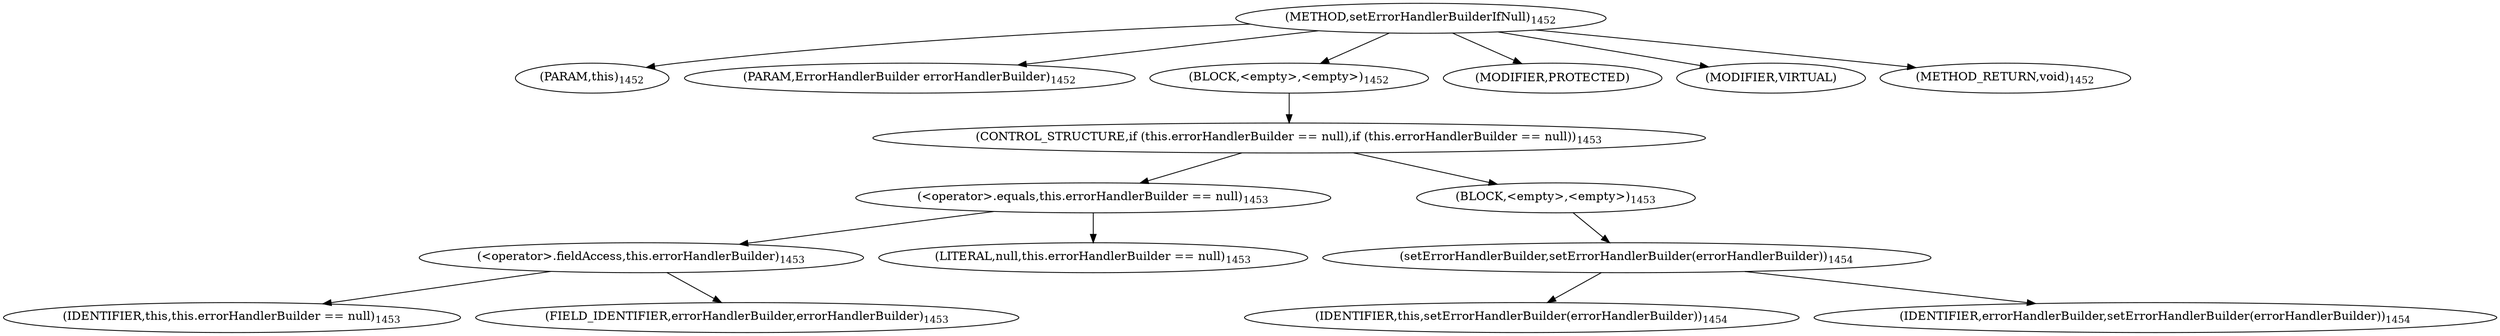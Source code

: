 digraph "setErrorHandlerBuilderIfNull" {  
"2682" [label = <(METHOD,setErrorHandlerBuilderIfNull)<SUB>1452</SUB>> ]
"412" [label = <(PARAM,this)<SUB>1452</SUB>> ]
"2683" [label = <(PARAM,ErrorHandlerBuilder errorHandlerBuilder)<SUB>1452</SUB>> ]
"2684" [label = <(BLOCK,&lt;empty&gt;,&lt;empty&gt;)<SUB>1452</SUB>> ]
"2685" [label = <(CONTROL_STRUCTURE,if (this.errorHandlerBuilder == null),if (this.errorHandlerBuilder == null))<SUB>1453</SUB>> ]
"2686" [label = <(&lt;operator&gt;.equals,this.errorHandlerBuilder == null)<SUB>1453</SUB>> ]
"2687" [label = <(&lt;operator&gt;.fieldAccess,this.errorHandlerBuilder)<SUB>1453</SUB>> ]
"411" [label = <(IDENTIFIER,this,this.errorHandlerBuilder == null)<SUB>1453</SUB>> ]
"2688" [label = <(FIELD_IDENTIFIER,errorHandlerBuilder,errorHandlerBuilder)<SUB>1453</SUB>> ]
"2689" [label = <(LITERAL,null,this.errorHandlerBuilder == null)<SUB>1453</SUB>> ]
"2690" [label = <(BLOCK,&lt;empty&gt;,&lt;empty&gt;)<SUB>1453</SUB>> ]
"2691" [label = <(setErrorHandlerBuilder,setErrorHandlerBuilder(errorHandlerBuilder))<SUB>1454</SUB>> ]
"413" [label = <(IDENTIFIER,this,setErrorHandlerBuilder(errorHandlerBuilder))<SUB>1454</SUB>> ]
"2692" [label = <(IDENTIFIER,errorHandlerBuilder,setErrorHandlerBuilder(errorHandlerBuilder))<SUB>1454</SUB>> ]
"2693" [label = <(MODIFIER,PROTECTED)> ]
"2694" [label = <(MODIFIER,VIRTUAL)> ]
"2695" [label = <(METHOD_RETURN,void)<SUB>1452</SUB>> ]
  "2682" -> "412" 
  "2682" -> "2683" 
  "2682" -> "2684" 
  "2682" -> "2693" 
  "2682" -> "2694" 
  "2682" -> "2695" 
  "2684" -> "2685" 
  "2685" -> "2686" 
  "2685" -> "2690" 
  "2686" -> "2687" 
  "2686" -> "2689" 
  "2687" -> "411" 
  "2687" -> "2688" 
  "2690" -> "2691" 
  "2691" -> "413" 
  "2691" -> "2692" 
}
